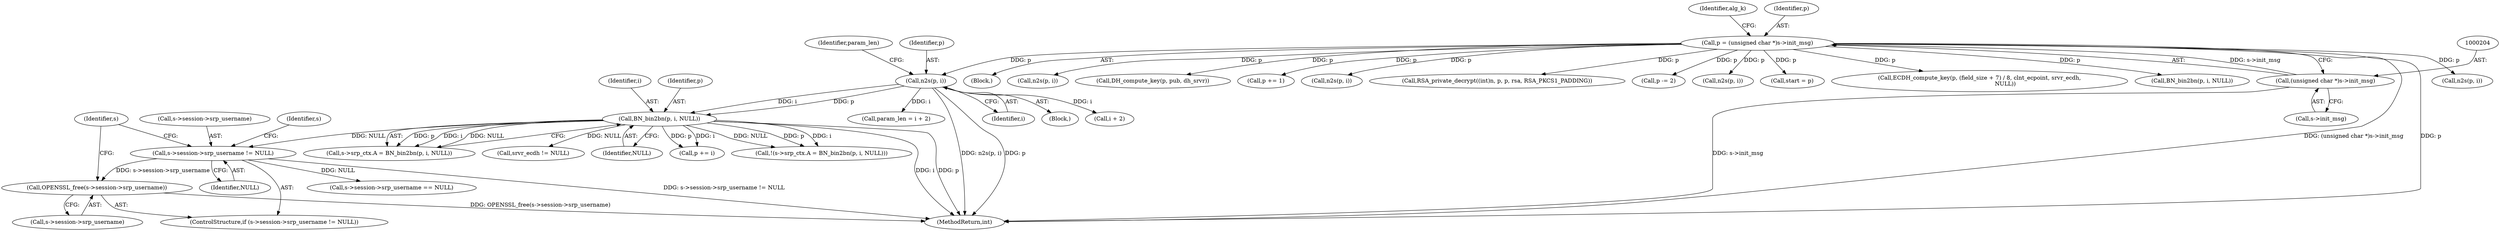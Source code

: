 digraph "0_openssl_3c66a669dfc7b3792f7af0758ea26fe8502ce70c@API" {
"1001875" [label="(Call,OPENSSL_free(s->session->srp_username))"];
"1001868" [label="(Call,s->session->srp_username != NULL)"];
"1001829" [label="(Call,BN_bin2bn(p, i, NULL))"];
"1001801" [label="(Call,n2s(p, i))"];
"1000201" [label="(Call,p = (unsigned char *)s->init_msg)"];
"1000203" [label="(Call,(unsigned char *)s->init_msg)"];
"1000847" [label="(Call,n2s(p, i))"];
"1001805" [label="(Identifier,param_len)"];
"1000143" [label="(Block,)"];
"1001823" [label="(Call,s->srp_ctx.A = BN_bin2bn(p, i, NULL))"];
"1001566" [label="(Call,n2s(p, i))"];
"1001802" [label="(Identifier,p)"];
"1001803" [label="(Identifier,i)"];
"1001884" [label="(Identifier,s)"];
"1000205" [label="(Call,s->init_msg)"];
"1000740" [label="(Call,DH_compute_key(p, pub, dh_srvr))"];
"1002147" [label="(Call,srvr_ecdh != NULL)"];
"1001831" [label="(Identifier,i)"];
"1001423" [label="(Call,p += 1)"];
"1000532" [label="(Call,n2s(p, i))"];
"1001832" [label="(Identifier,NULL)"];
"1001874" [label="(Identifier,NULL)"];
"1001801" [label="(Call,n2s(p, i))"];
"1000203" [label="(Call,(unsigned char *)s->init_msg)"];
"1000385" [label="(Call,RSA_private_decrypt((int)n, p, p, rsa, RSA_PKCS1_PADDING))"];
"1000575" [label="(Call,p -= 2)"];
"1001799" [label="(Block,)"];
"1001927" [label="(Call,p += i)"];
"1001829" [label="(Call,BN_bin2bn(p, i, NULL))"];
"1002162" [label="(MethodReturn,int)"];
"1001830" [label="(Identifier,p)"];
"1001806" [label="(Call,i + 2)"];
"1000209" [label="(Identifier,alg_k)"];
"1001822" [label="(Call,!(s->srp_ctx.A = BN_bin2bn(p, i, NULL)))"];
"1001875" [label="(Call,OPENSSL_free(s->session->srp_username))"];
"1001867" [label="(ControlStructure,if (s->session->srp_username != NULL))"];
"1000330" [label="(Call,n2s(p, i))"];
"1002055" [label="(Call,start = p)"];
"1001869" [label="(Call,s->session->srp_username)"];
"1001475" [label="(Call,ECDH_compute_key(p, (field_size + 7) / 8, clnt_ecpoint, srvr_ecdh,\n                             NULL))"];
"1001894" [label="(Call,s->session->srp_username == NULL)"];
"1001804" [label="(Call,param_len = i + 2)"];
"1001878" [label="(Identifier,s)"];
"1000202" [label="(Identifier,p)"];
"1000725" [label="(Call,BN_bin2bn(p, i, NULL))"];
"1000201" [label="(Call,p = (unsigned char *)s->init_msg)"];
"1001876" [label="(Call,s->session->srp_username)"];
"1001868" [label="(Call,s->session->srp_username != NULL)"];
"1001875" -> "1001867"  [label="AST: "];
"1001875" -> "1001876"  [label="CFG: "];
"1001876" -> "1001875"  [label="AST: "];
"1001884" -> "1001875"  [label="CFG: "];
"1001875" -> "1002162"  [label="DDG: OPENSSL_free(s->session->srp_username)"];
"1001868" -> "1001875"  [label="DDG: s->session->srp_username"];
"1001868" -> "1001867"  [label="AST: "];
"1001868" -> "1001874"  [label="CFG: "];
"1001869" -> "1001868"  [label="AST: "];
"1001874" -> "1001868"  [label="AST: "];
"1001878" -> "1001868"  [label="CFG: "];
"1001884" -> "1001868"  [label="CFG: "];
"1001868" -> "1002162"  [label="DDG: s->session->srp_username != NULL"];
"1001829" -> "1001868"  [label="DDG: NULL"];
"1001868" -> "1001894"  [label="DDG: NULL"];
"1001829" -> "1001823"  [label="AST: "];
"1001829" -> "1001832"  [label="CFG: "];
"1001830" -> "1001829"  [label="AST: "];
"1001831" -> "1001829"  [label="AST: "];
"1001832" -> "1001829"  [label="AST: "];
"1001823" -> "1001829"  [label="CFG: "];
"1001829" -> "1002162"  [label="DDG: p"];
"1001829" -> "1002162"  [label="DDG: i"];
"1001829" -> "1001822"  [label="DDG: p"];
"1001829" -> "1001822"  [label="DDG: i"];
"1001829" -> "1001822"  [label="DDG: NULL"];
"1001829" -> "1001823"  [label="DDG: p"];
"1001829" -> "1001823"  [label="DDG: i"];
"1001829" -> "1001823"  [label="DDG: NULL"];
"1001801" -> "1001829"  [label="DDG: p"];
"1001801" -> "1001829"  [label="DDG: i"];
"1001829" -> "1001927"  [label="DDG: i"];
"1001829" -> "1001927"  [label="DDG: p"];
"1001829" -> "1002147"  [label="DDG: NULL"];
"1001801" -> "1001799"  [label="AST: "];
"1001801" -> "1001803"  [label="CFG: "];
"1001802" -> "1001801"  [label="AST: "];
"1001803" -> "1001801"  [label="AST: "];
"1001805" -> "1001801"  [label="CFG: "];
"1001801" -> "1002162"  [label="DDG: n2s(p, i)"];
"1001801" -> "1002162"  [label="DDG: p"];
"1000201" -> "1001801"  [label="DDG: p"];
"1001801" -> "1001804"  [label="DDG: i"];
"1001801" -> "1001806"  [label="DDG: i"];
"1000201" -> "1000143"  [label="AST: "];
"1000201" -> "1000203"  [label="CFG: "];
"1000202" -> "1000201"  [label="AST: "];
"1000203" -> "1000201"  [label="AST: "];
"1000209" -> "1000201"  [label="CFG: "];
"1000201" -> "1002162"  [label="DDG: (unsigned char *)s->init_msg"];
"1000201" -> "1002162"  [label="DDG: p"];
"1000203" -> "1000201"  [label="DDG: s->init_msg"];
"1000201" -> "1000330"  [label="DDG: p"];
"1000201" -> "1000385"  [label="DDG: p"];
"1000201" -> "1000532"  [label="DDG: p"];
"1000201" -> "1000575"  [label="DDG: p"];
"1000201" -> "1000725"  [label="DDG: p"];
"1000201" -> "1000740"  [label="DDG: p"];
"1000201" -> "1000847"  [label="DDG: p"];
"1000201" -> "1001423"  [label="DDG: p"];
"1000201" -> "1001475"  [label="DDG: p"];
"1000201" -> "1001566"  [label="DDG: p"];
"1000201" -> "1002055"  [label="DDG: p"];
"1000203" -> "1000205"  [label="CFG: "];
"1000204" -> "1000203"  [label="AST: "];
"1000205" -> "1000203"  [label="AST: "];
"1000203" -> "1002162"  [label="DDG: s->init_msg"];
}

